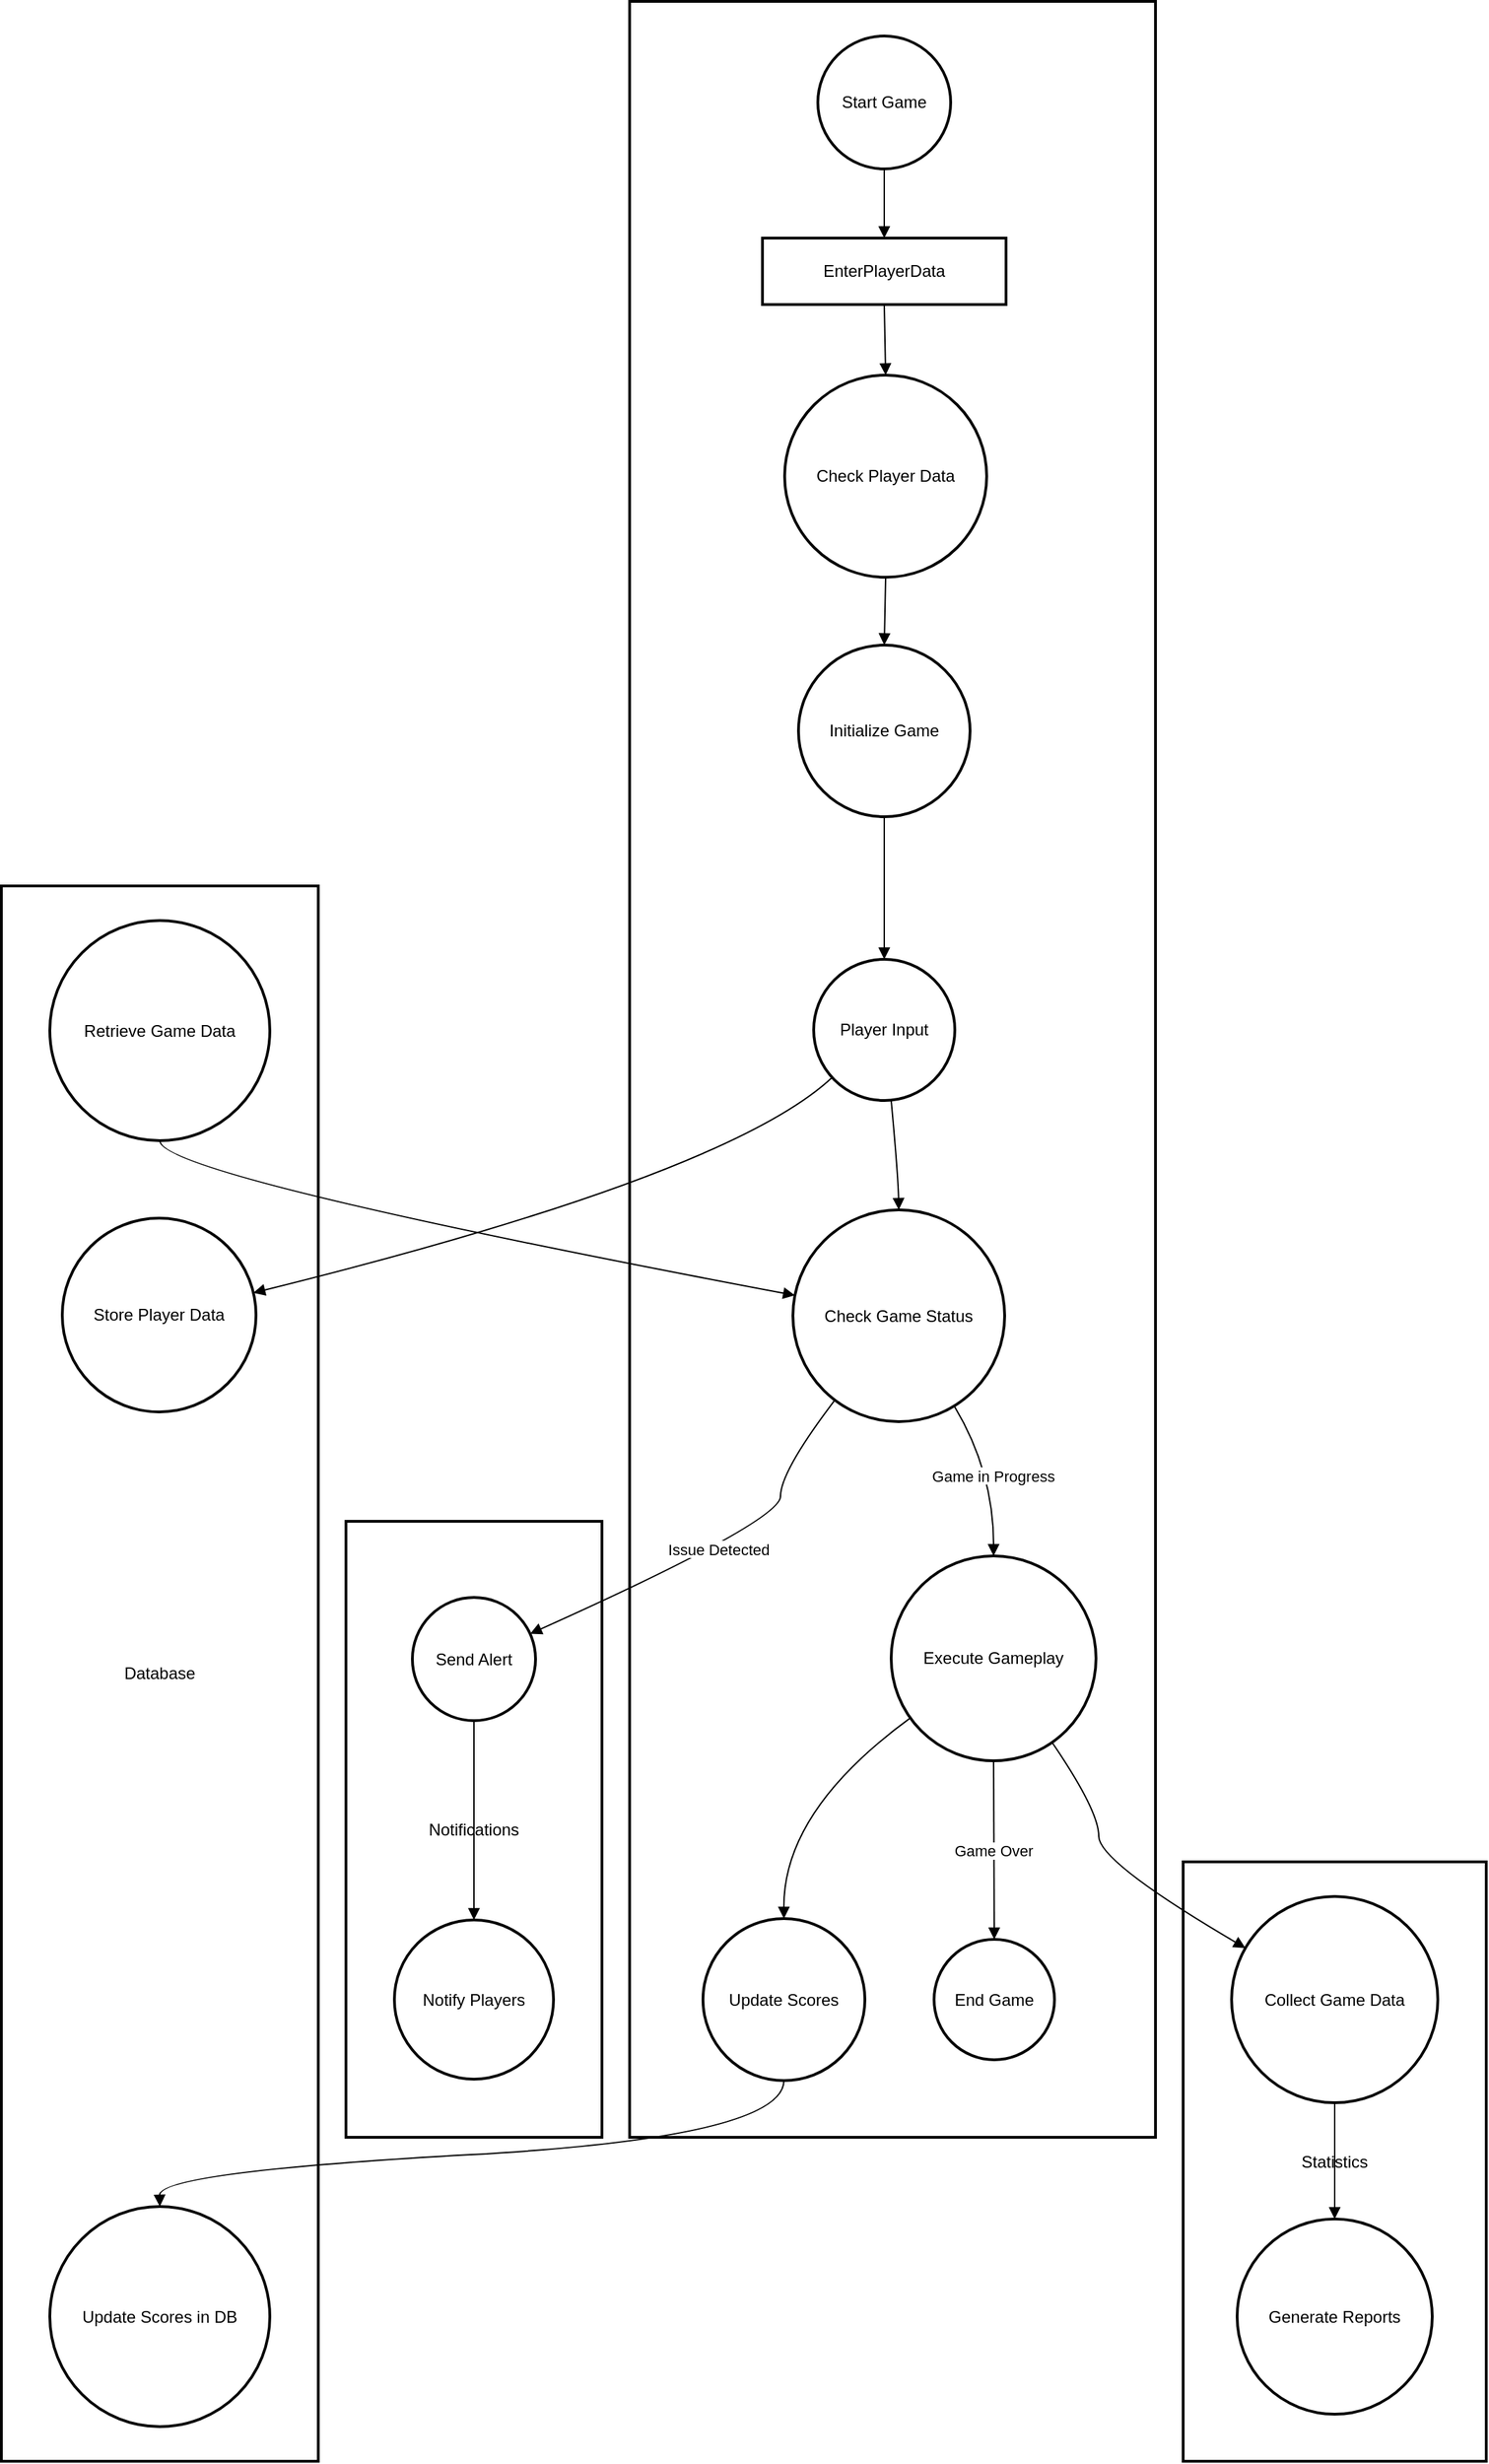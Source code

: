 <mxfile version="24.7.16">
  <diagram name="Page-1" id="TpQqhIINP9AtsvTg2hXf">
    <mxGraphModel>
      <root>
        <mxCell id="0" />
        <mxCell id="1" parent="0" />
        <mxCell id="2" value="Statistics" style="whiteSpace=wrap;strokeWidth=2;" vertex="1" parent="1">
          <mxGeometry x="862" y="1352" width="219" height="433" as="geometry" />
        </mxCell>
        <mxCell id="3" value="Notifications" style="whiteSpace=wrap;strokeWidth=2;" vertex="1" parent="1">
          <mxGeometry x="257" y="1106" width="185" height="445" as="geometry" />
        </mxCell>
        <mxCell id="4" value="Database" style="whiteSpace=wrap;strokeWidth=2;" vertex="1" parent="1">
          <mxGeometry x="8" y="647" width="229" height="1138" as="geometry" />
        </mxCell>
        <mxCell id="5" value="Game" style="whiteSpace=wrap;strokeWidth=2;" vertex="1" parent="1">
          <mxGeometry x="462" y="8" width="380" height="1543" as="geometry" />
        </mxCell>
        <mxCell id="6" value="Start Game" style="ellipse;aspect=fixed;strokeWidth=2;whiteSpace=wrap;" vertex="1" parent="1">
          <mxGeometry x="598" y="33" width="96" height="96" as="geometry" />
        </mxCell>
        <mxCell id="7" value="EnterPlayerData" style="whiteSpace=wrap;strokeWidth=2;" vertex="1" parent="1">
          <mxGeometry x="558" y="179" width="176" height="48" as="geometry" />
        </mxCell>
        <mxCell id="8" value="Check Player Data" style="ellipse;aspect=fixed;strokeWidth=2;whiteSpace=wrap;" vertex="1" parent="1">
          <mxGeometry x="574" y="278" width="146" height="146" as="geometry" />
        </mxCell>
        <mxCell id="9" value="Initialize Game" style="ellipse;aspect=fixed;strokeWidth=2;whiteSpace=wrap;" vertex="1" parent="1">
          <mxGeometry x="584" y="473" width="124" height="124" as="geometry" />
        </mxCell>
        <mxCell id="10" value="Player Input" style="ellipse;aspect=fixed;strokeWidth=2;whiteSpace=wrap;" vertex="1" parent="1">
          <mxGeometry x="595" y="700" width="102" height="102" as="geometry" />
        </mxCell>
        <mxCell id="11" value="Check Game Status" style="ellipse;aspect=fixed;strokeWidth=2;whiteSpace=wrap;" vertex="1" parent="1">
          <mxGeometry x="580" y="881" width="153" height="153" as="geometry" />
        </mxCell>
        <mxCell id="12" value="Execute Gameplay" style="ellipse;aspect=fixed;strokeWidth=2;whiteSpace=wrap;" vertex="1" parent="1">
          <mxGeometry x="651" y="1131" width="148" height="148" as="geometry" />
        </mxCell>
        <mxCell id="13" value="Update Scores" style="ellipse;aspect=fixed;strokeWidth=2;whiteSpace=wrap;" vertex="1" parent="1">
          <mxGeometry x="515" y="1393" width="117" height="117" as="geometry" />
        </mxCell>
        <mxCell id="14" value="End Game" style="ellipse;aspect=fixed;strokeWidth=2;whiteSpace=wrap;" vertex="1" parent="1">
          <mxGeometry x="682" y="1408" width="87" height="87" as="geometry" />
        </mxCell>
        <mxCell id="15" value="Store Player Data" style="ellipse;aspect=fixed;strokeWidth=2;whiteSpace=wrap;" vertex="1" parent="1">
          <mxGeometry x="52" y="887" width="140" height="140" as="geometry" />
        </mxCell>
        <mxCell id="16" value="Retrieve Game Data" style="ellipse;aspect=fixed;strokeWidth=2;whiteSpace=wrap;" vertex="1" parent="1">
          <mxGeometry x="43" y="672" width="159" height="159" as="geometry" />
        </mxCell>
        <mxCell id="17" value="Update Scores in DB" style="ellipse;aspect=fixed;strokeWidth=2;whiteSpace=wrap;" vertex="1" parent="1">
          <mxGeometry x="43" y="1601" width="159" height="159" as="geometry" />
        </mxCell>
        <mxCell id="18" value="Send Alert" style="ellipse;aspect=fixed;strokeWidth=2;whiteSpace=wrap;" vertex="1" parent="1">
          <mxGeometry x="305" y="1161" width="89" height="89" as="geometry" />
        </mxCell>
        <mxCell id="19" value="Notify Players" style="ellipse;aspect=fixed;strokeWidth=2;whiteSpace=wrap;" vertex="1" parent="1">
          <mxGeometry x="292" y="1394" width="115" height="115" as="geometry" />
        </mxCell>
        <mxCell id="20" value="Collect Game Data" style="ellipse;aspect=fixed;strokeWidth=2;whiteSpace=wrap;" vertex="1" parent="1">
          <mxGeometry x="897" y="1377" width="149" height="149" as="geometry" />
        </mxCell>
        <mxCell id="21" value="Generate Reports" style="ellipse;aspect=fixed;strokeWidth=2;whiteSpace=wrap;" vertex="1" parent="1">
          <mxGeometry x="901" y="1610" width="141" height="141" as="geometry" />
        </mxCell>
        <mxCell id="22" value="" style="curved=1;startArrow=none;endArrow=block;exitX=0.5;exitY=1;entryX=0.5;entryY=0;" edge="1" parent="1" source="6" target="7">
          <mxGeometry relative="1" as="geometry">
            <Array as="points" />
          </mxGeometry>
        </mxCell>
        <mxCell id="23" value="" style="curved=1;startArrow=none;endArrow=block;exitX=0.5;exitY=1.01;entryX=0.5;entryY=0;" edge="1" parent="1" source="7" target="8">
          <mxGeometry relative="1" as="geometry">
            <Array as="points" />
          </mxGeometry>
        </mxCell>
        <mxCell id="24" value="" style="curved=1;startArrow=none;endArrow=block;exitX=0.5;exitY=0.99;entryX=0.5;entryY=0;" edge="1" parent="1" source="8" target="9">
          <mxGeometry relative="1" as="geometry">
            <Array as="points" />
          </mxGeometry>
        </mxCell>
        <mxCell id="25" value="" style="curved=1;startArrow=none;endArrow=block;exitX=0.5;exitY=1;entryX=0.5;entryY=0;" edge="1" parent="1" source="9" target="10">
          <mxGeometry relative="1" as="geometry">
            <Array as="points" />
          </mxGeometry>
        </mxCell>
        <mxCell id="26" value="" style="curved=1;startArrow=none;endArrow=block;exitX=0.55;exitY=1;entryX=0.5;entryY=0;" edge="1" parent="1" source="10" target="11">
          <mxGeometry relative="1" as="geometry">
            <Array as="points">
              <mxPoint x="656" y="856" />
            </Array>
          </mxGeometry>
        </mxCell>
        <mxCell id="27" value="Game in Progress" style="curved=1;startArrow=none;endArrow=block;exitX=0.81;exitY=1;entryX=0.5;entryY=0;" edge="1" parent="1" source="11" target="12">
          <mxGeometry relative="1" as="geometry">
            <Array as="points">
              <mxPoint x="725" y="1070" />
            </Array>
          </mxGeometry>
        </mxCell>
        <mxCell id="28" value="" style="curved=1;startArrow=none;endArrow=block;exitX=0;exitY=0.86;entryX=0.5;entryY=0;" edge="1" parent="1" source="12" target="13">
          <mxGeometry relative="1" as="geometry">
            <Array as="points">
              <mxPoint x="573" y="1315" />
            </Array>
          </mxGeometry>
        </mxCell>
        <mxCell id="29" value="Game Over" style="curved=1;startArrow=none;endArrow=block;exitX=0.5;exitY=1;entryX=0.5;entryY=0;" edge="1" parent="1" source="12" target="14">
          <mxGeometry relative="1" as="geometry">
            <Array as="points" />
          </mxGeometry>
        </mxCell>
        <mxCell id="30" value="" style="curved=1;startArrow=none;endArrow=block;exitX=0;exitY=0.96;entryX=1;entryY=0.38;" edge="1" parent="1" source="10" target="15">
          <mxGeometry relative="1" as="geometry">
            <Array as="points">
              <mxPoint x="533" y="856" />
            </Array>
          </mxGeometry>
        </mxCell>
        <mxCell id="31" value="" style="curved=1;startArrow=none;endArrow=block;exitX=0.5;exitY=1;entryX=0;entryY=0.4;" edge="1" parent="1" source="16" target="11">
          <mxGeometry relative="1" as="geometry">
            <Array as="points">
              <mxPoint x="122" y="856" />
            </Array>
          </mxGeometry>
        </mxCell>
        <mxCell id="32" value="" style="curved=1;startArrow=none;endArrow=block;exitX=0.5;exitY=1;entryX=0.5;entryY=0;" edge="1" parent="1" source="13" target="17">
          <mxGeometry relative="1" as="geometry">
            <Array as="points">
              <mxPoint x="573" y="1551" />
              <mxPoint x="122" y="1576" />
            </Array>
          </mxGeometry>
        </mxCell>
        <mxCell id="33" value="Issue Detected" style="curved=1;startArrow=none;endArrow=block;exitX=0.12;exitY=1;entryX=1;entryY=0.27;" edge="1" parent="1" source="11" target="18">
          <mxGeometry relative="1" as="geometry">
            <Array as="points">
              <mxPoint x="571" y="1070" />
              <mxPoint x="571" y="1106" />
            </Array>
          </mxGeometry>
        </mxCell>
        <mxCell id="34" value="" style="curved=1;startArrow=none;endArrow=block;exitX=0.5;exitY=0.99;entryX=0.5;entryY=0;" edge="1" parent="1" source="18" target="19">
          <mxGeometry relative="1" as="geometry">
            <Array as="points" />
          </mxGeometry>
        </mxCell>
        <mxCell id="35" value="" style="curved=1;startArrow=none;endArrow=block;exitX=0.85;exitY=1;entryX=0;entryY=0.21;" edge="1" parent="1" source="12" target="20">
          <mxGeometry relative="1" as="geometry">
            <Array as="points">
              <mxPoint x="801" y="1315" />
              <mxPoint x="801" y="1352" />
            </Array>
          </mxGeometry>
        </mxCell>
        <mxCell id="36" value="" style="curved=1;startArrow=none;endArrow=block;exitX=0.5;exitY=1;entryX=0.5;entryY=0;" edge="1" parent="1" source="20" target="21">
          <mxGeometry relative="1" as="geometry">
            <Array as="points" />
          </mxGeometry>
        </mxCell>
      </root>
    </mxGraphModel>
  </diagram>
</mxfile>
